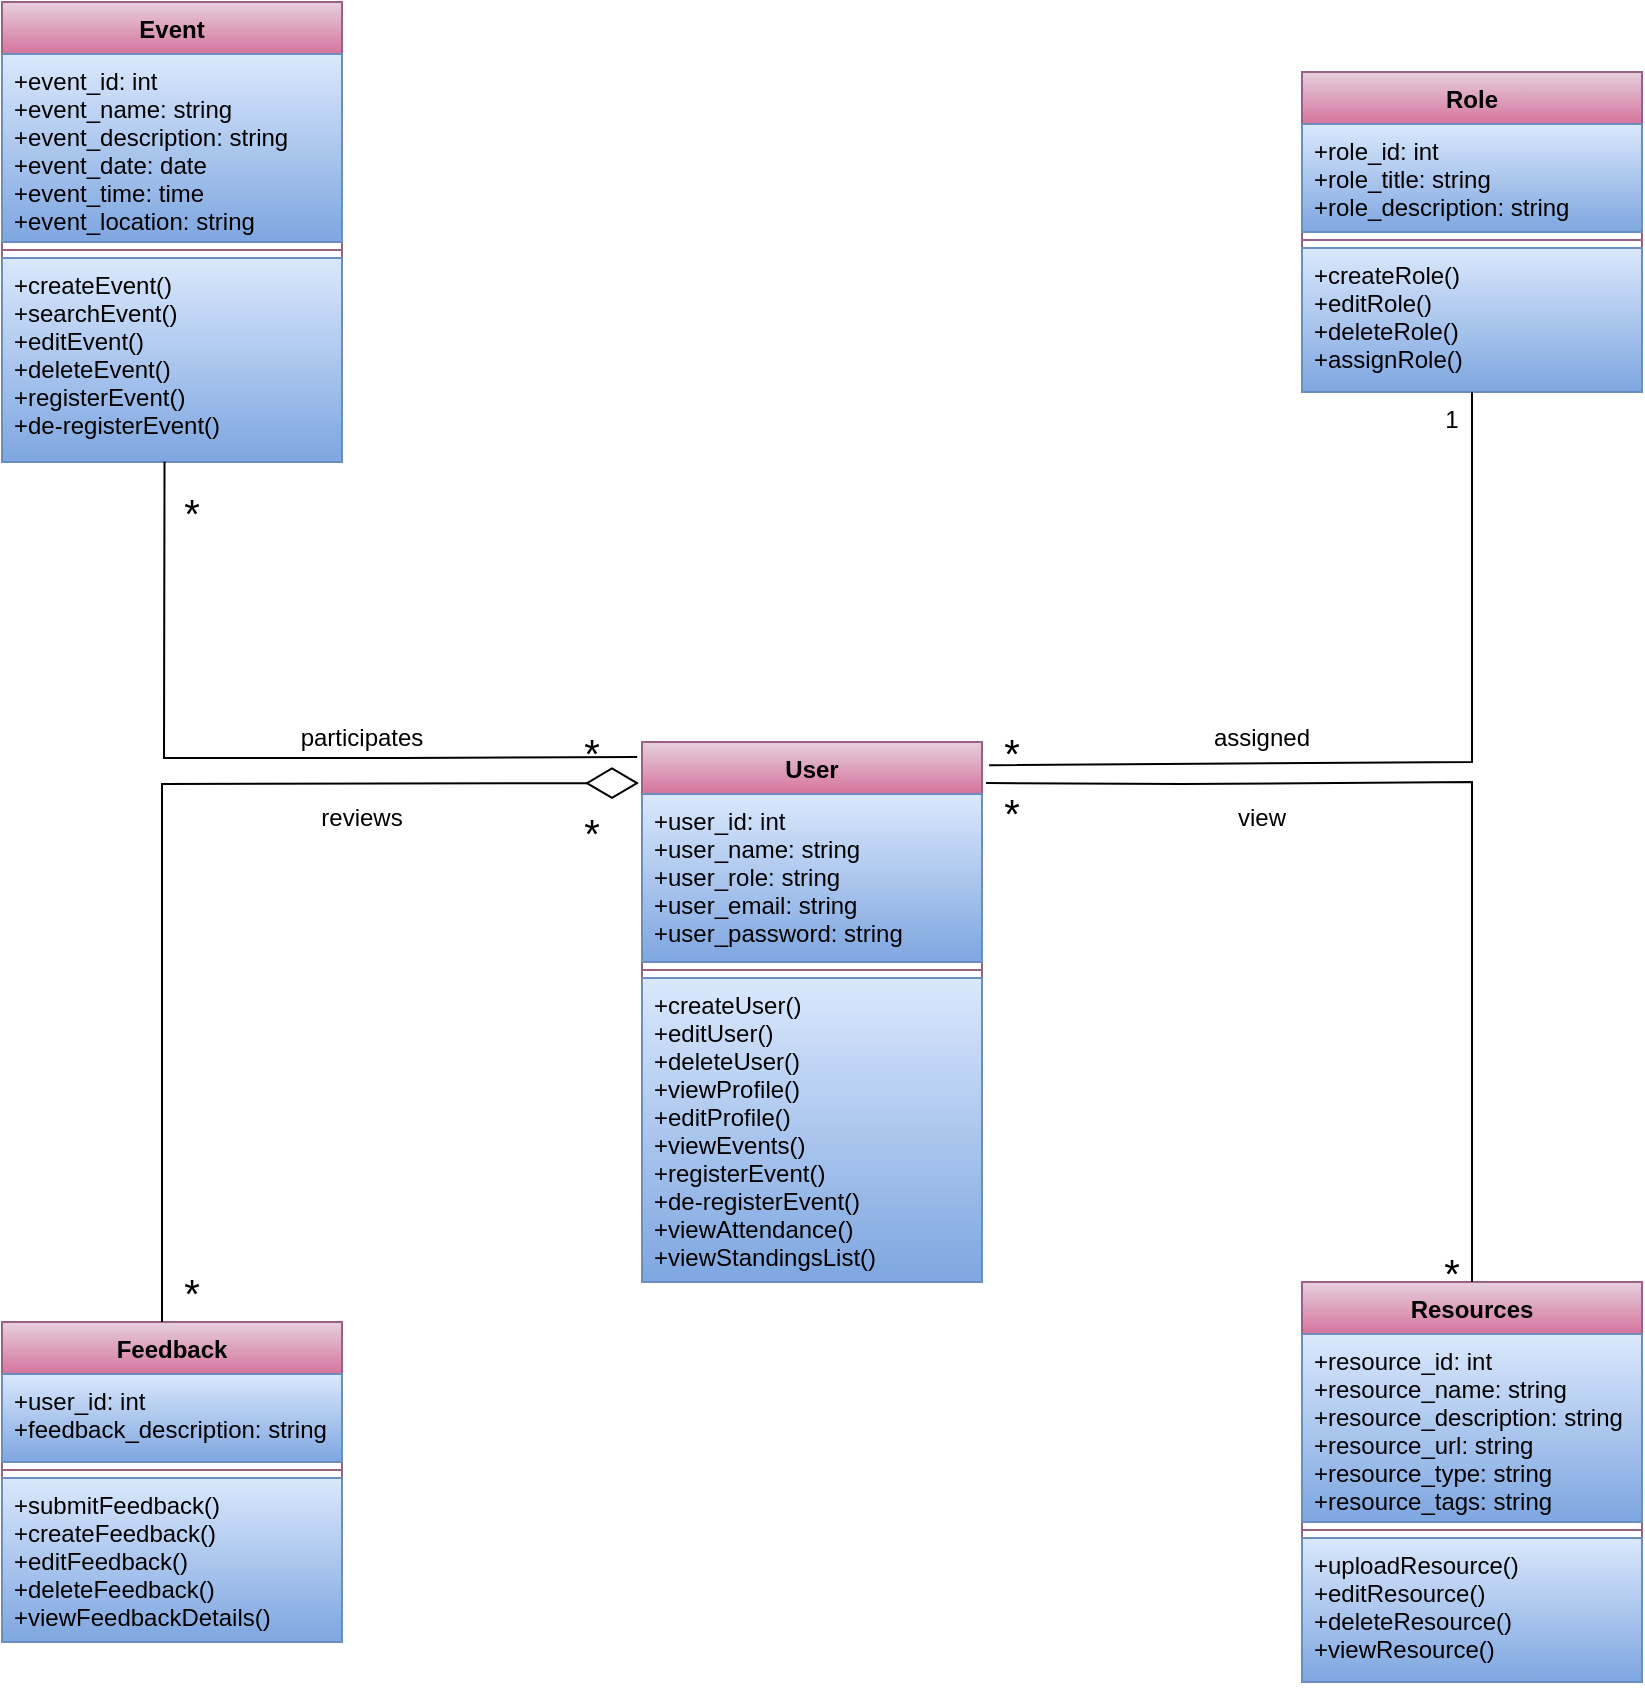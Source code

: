 <mxfile version="20.3.0" type="device"><diagram id="XL08xsfGC_VAIxM5vrXV" name="Page-1"><mxGraphModel dx="1162" dy="1683" grid="1" gridSize="10" guides="1" tooltips="1" connect="1" arrows="1" fold="1" page="1" pageScale="1" pageWidth="850" pageHeight="1100" math="0" shadow="0"><root><mxCell id="0"/><mxCell id="1" parent="0"/><mxCell id="sVsdmZSAXvLP-iZlqam1-5" value="User" style="swimlane;fontStyle=1;align=center;verticalAlign=top;childLayout=stackLayout;horizontal=1;startSize=26;horizontalStack=0;resizeParent=1;resizeParentMax=0;resizeLast=0;collapsible=1;marginBottom=0;fillColor=#e6d0de;strokeColor=#996185;gradientColor=#d5739d;" parent="1" vertex="1"><mxGeometry x="360" y="150" width="170" height="270" as="geometry"/></mxCell><mxCell id="sVsdmZSAXvLP-iZlqam1-6" value="+user_id: int&#10;+user_name: string&#10;+user_role: string&#10;+user_email: string&#10;+user_password: string" style="text;strokeColor=#6c8ebf;fillColor=#dae8fc;align=left;verticalAlign=top;spacingLeft=4;spacingRight=4;overflow=hidden;rotatable=0;points=[[0,0.5],[1,0.5]];portConstraint=eastwest;gradientColor=#7ea6e0;" parent="sVsdmZSAXvLP-iZlqam1-5" vertex="1"><mxGeometry y="26" width="170" height="84" as="geometry"/></mxCell><mxCell id="sVsdmZSAXvLP-iZlqam1-7" value="" style="line;strokeWidth=1;fillColor=none;align=left;verticalAlign=middle;spacingTop=-1;spacingLeft=3;spacingRight=3;rotatable=0;labelPosition=right;points=[];portConstraint=eastwest;strokeColor=inherit;" parent="sVsdmZSAXvLP-iZlqam1-5" vertex="1"><mxGeometry y="110" width="170" height="8" as="geometry"/></mxCell><mxCell id="sVsdmZSAXvLP-iZlqam1-8" value="+createUser()&#10;+editUser()&#10;+deleteUser()&#10;+viewProfile()&#10;+editProfile()&#10;+viewEvents()&#10;+registerEvent()&#10;+de-registerEvent()&#10;+viewAttendance()&#10;+viewStandingsList()" style="text;strokeColor=#6c8ebf;fillColor=#dae8fc;align=left;verticalAlign=top;spacingLeft=4;spacingRight=4;overflow=hidden;rotatable=0;points=[[0,0.5],[1,0.5]];portConstraint=eastwest;gradientColor=#7ea6e0;" parent="sVsdmZSAXvLP-iZlqam1-5" vertex="1"><mxGeometry y="118" width="170" height="152" as="geometry"/></mxCell><mxCell id="sVsdmZSAXvLP-iZlqam1-9" value="Event" style="swimlane;fontStyle=1;align=center;verticalAlign=top;childLayout=stackLayout;horizontal=1;startSize=26;horizontalStack=0;resizeParent=1;resizeParentMax=0;resizeLast=0;collapsible=1;marginBottom=0;fillColor=#e6d0de;strokeColor=#996185;gradientColor=#d5739d;" parent="1" vertex="1"><mxGeometry x="40" y="-220" width="170" height="230" as="geometry"/></mxCell><mxCell id="sVsdmZSAXvLP-iZlqam1-10" value="+event_id: int&#10;+event_name: string&#10;+event_description: string&#10;+event_date: date&#10;+event_time: time&#10;+event_location: string" style="text;strokeColor=#6c8ebf;fillColor=#dae8fc;align=left;verticalAlign=top;spacingLeft=4;spacingRight=4;overflow=hidden;rotatable=0;points=[[0,0.5],[1,0.5]];portConstraint=eastwest;gradientColor=#7ea6e0;" parent="sVsdmZSAXvLP-iZlqam1-9" vertex="1"><mxGeometry y="26" width="170" height="94" as="geometry"/></mxCell><mxCell id="sVsdmZSAXvLP-iZlqam1-11" value="" style="line;strokeWidth=1;fillColor=none;align=left;verticalAlign=middle;spacingTop=-1;spacingLeft=3;spacingRight=3;rotatable=0;labelPosition=right;points=[];portConstraint=eastwest;strokeColor=inherit;" parent="sVsdmZSAXvLP-iZlqam1-9" vertex="1"><mxGeometry y="120" width="170" height="8" as="geometry"/></mxCell><mxCell id="sVsdmZSAXvLP-iZlqam1-12" value="+createEvent()&#10;+searchEvent()&#10;+editEvent()&#10;+deleteEvent()&#10;+registerEvent()&#10;+de-registerEvent()" style="text;strokeColor=#6c8ebf;fillColor=#dae8fc;align=left;verticalAlign=top;spacingLeft=4;spacingRight=4;overflow=hidden;rotatable=0;points=[[0,0.5],[1,0.5]];portConstraint=eastwest;gradientColor=#7ea6e0;" parent="sVsdmZSAXvLP-iZlqam1-9" vertex="1"><mxGeometry y="128" width="170" height="102" as="geometry"/></mxCell><mxCell id="sVsdmZSAXvLP-iZlqam1-17" value="Resources" style="swimlane;fontStyle=1;align=center;verticalAlign=top;childLayout=stackLayout;horizontal=1;startSize=26;horizontalStack=0;resizeParent=1;resizeParentMax=0;resizeLast=0;collapsible=1;marginBottom=0;fillColor=#e6d0de;strokeColor=#996185;gradientColor=#d5739d;" parent="1" vertex="1"><mxGeometry x="690" y="420" width="170" height="200" as="geometry"/></mxCell><mxCell id="sVsdmZSAXvLP-iZlqam1-18" value="+resource_id: int&#10;+resource_name: string&#10;+resource_description: string&#10;+resource_url: string&#10;+resource_type: string&#10;+resource_tags: string" style="text;strokeColor=#6c8ebf;fillColor=#dae8fc;align=left;verticalAlign=top;spacingLeft=4;spacingRight=4;overflow=hidden;rotatable=0;points=[[0,0.5],[1,0.5]];portConstraint=eastwest;gradientColor=#7ea6e0;" parent="sVsdmZSAXvLP-iZlqam1-17" vertex="1"><mxGeometry y="26" width="170" height="94" as="geometry"/></mxCell><mxCell id="sVsdmZSAXvLP-iZlqam1-19" value="" style="line;strokeWidth=1;fillColor=none;align=left;verticalAlign=middle;spacingTop=-1;spacingLeft=3;spacingRight=3;rotatable=0;labelPosition=right;points=[];portConstraint=eastwest;strokeColor=inherit;" parent="sVsdmZSAXvLP-iZlqam1-17" vertex="1"><mxGeometry y="120" width="170" height="8" as="geometry"/></mxCell><mxCell id="sVsdmZSAXvLP-iZlqam1-20" value="+uploadResource()&#10;+editResource()&#10;+deleteResource()&#10;+viewResource()" style="text;strokeColor=#6c8ebf;fillColor=#dae8fc;align=left;verticalAlign=top;spacingLeft=4;spacingRight=4;overflow=hidden;rotatable=0;points=[[0,0.5],[1,0.5]];portConstraint=eastwest;gradientColor=#7ea6e0;" parent="sVsdmZSAXvLP-iZlqam1-17" vertex="1"><mxGeometry y="128" width="170" height="72" as="geometry"/></mxCell><mxCell id="sVsdmZSAXvLP-iZlqam1-25" value="Feedback" style="swimlane;fontStyle=1;align=center;verticalAlign=top;childLayout=stackLayout;horizontal=1;startSize=26;horizontalStack=0;resizeParent=1;resizeParentMax=0;resizeLast=0;collapsible=1;marginBottom=0;fillColor=#e6d0de;strokeColor=#996185;gradientColor=#d5739d;" parent="1" vertex="1"><mxGeometry x="40" y="440" width="170" height="160" as="geometry"/></mxCell><mxCell id="sVsdmZSAXvLP-iZlqam1-26" value="+user_id: int&#10;+feedback_description: string" style="text;strokeColor=#6c8ebf;fillColor=#dae8fc;align=left;verticalAlign=top;spacingLeft=4;spacingRight=4;overflow=hidden;rotatable=0;points=[[0,0.5],[1,0.5]];portConstraint=eastwest;gradientColor=#7ea6e0;" parent="sVsdmZSAXvLP-iZlqam1-25" vertex="1"><mxGeometry y="26" width="170" height="44" as="geometry"/></mxCell><mxCell id="sVsdmZSAXvLP-iZlqam1-27" value="" style="line;strokeWidth=1;fillColor=none;align=left;verticalAlign=middle;spacingTop=-1;spacingLeft=3;spacingRight=3;rotatable=0;labelPosition=right;points=[];portConstraint=eastwest;strokeColor=inherit;" parent="sVsdmZSAXvLP-iZlqam1-25" vertex="1"><mxGeometry y="70" width="170" height="8" as="geometry"/></mxCell><mxCell id="sVsdmZSAXvLP-iZlqam1-28" value="+submitFeedback()&#10;+createFeedback()&#10;+editFeedback()&#10;+deleteFeedback()&#10;+viewFeedbackDetails()" style="text;strokeColor=#6c8ebf;fillColor=#dae8fc;align=left;verticalAlign=top;spacingLeft=4;spacingRight=4;overflow=hidden;rotatable=0;points=[[0,0.5],[1,0.5]];portConstraint=eastwest;gradientColor=#7ea6e0;" parent="sVsdmZSAXvLP-iZlqam1-25" vertex="1"><mxGeometry y="78" width="170" height="82" as="geometry"/></mxCell><mxCell id="sVsdmZSAXvLP-iZlqam1-29" value="Role" style="swimlane;fontStyle=1;align=center;verticalAlign=top;childLayout=stackLayout;horizontal=1;startSize=26;horizontalStack=0;resizeParent=1;resizeParentMax=0;resizeLast=0;collapsible=1;marginBottom=0;fillColor=#e6d0de;strokeColor=#996185;gradientColor=#d5739d;" parent="1" vertex="1"><mxGeometry x="690" y="-185" width="170" height="160" as="geometry"/></mxCell><mxCell id="sVsdmZSAXvLP-iZlqam1-30" value="+role_id: int&#10;+role_title: string&#10;+role_description: string" style="text;strokeColor=#6c8ebf;fillColor=#dae8fc;align=left;verticalAlign=top;spacingLeft=4;spacingRight=4;overflow=hidden;rotatable=0;points=[[0,0.5],[1,0.5]];portConstraint=eastwest;gradientColor=#7ea6e0;" parent="sVsdmZSAXvLP-iZlqam1-29" vertex="1"><mxGeometry y="26" width="170" height="54" as="geometry"/></mxCell><mxCell id="sVsdmZSAXvLP-iZlqam1-31" value="" style="line;strokeWidth=1;fillColor=none;align=left;verticalAlign=middle;spacingTop=-1;spacingLeft=3;spacingRight=3;rotatable=0;labelPosition=right;points=[];portConstraint=eastwest;strokeColor=inherit;" parent="sVsdmZSAXvLP-iZlqam1-29" vertex="1"><mxGeometry y="80" width="170" height="8" as="geometry"/></mxCell><mxCell id="sVsdmZSAXvLP-iZlqam1-32" value="+createRole()&#10;+editRole()&#10;+deleteRole()&#10;+assignRole()" style="text;strokeColor=#6c8ebf;fillColor=#dae8fc;align=left;verticalAlign=top;spacingLeft=4;spacingRight=4;overflow=hidden;rotatable=0;points=[[0,0.5],[1,0.5]];portConstraint=eastwest;gradientColor=#7ea6e0;" parent="sVsdmZSAXvLP-iZlqam1-29" vertex="1"><mxGeometry y="88" width="170" height="72" as="geometry"/></mxCell><mxCell id="SaP076cdi0vkJOhUIabf-15" value="" style="endArrow=diamondThin;endFill=0;endSize=24;html=1;rounded=0;entryX=-0.009;entryY=0.076;entryDx=0;entryDy=0;entryPerimeter=0;" parent="1" target="sVsdmZSAXvLP-iZlqam1-5" edge="1"><mxGeometry width="160" relative="1" as="geometry"><mxPoint x="120" y="440" as="sourcePoint"/><mxPoint x="520" y="290" as="targetPoint"/><Array as="points"><mxPoint x="120" y="171"/></Array></mxGeometry></mxCell><mxCell id="SaP076cdi0vkJOhUIabf-19" value="" style="endArrow=none;html=1;rounded=0;exitX=1.012;exitY=0.076;exitDx=0;exitDy=0;exitPerimeter=0;entryX=0.5;entryY=0;entryDx=0;entryDy=0;" parent="1" source="sVsdmZSAXvLP-iZlqam1-5" target="sVsdmZSAXvLP-iZlqam1-17" edge="1"><mxGeometry width="50" height="50" relative="1" as="geometry"><mxPoint x="410" y="310" as="sourcePoint"/><mxPoint x="810" y="370" as="targetPoint"/><Array as="points"><mxPoint x="630" y="171"/><mxPoint x="775" y="170"/></Array></mxGeometry></mxCell><mxCell id="SaP076cdi0vkJOhUIabf-21" value="" style="endArrow=none;html=1;rounded=0;entryX=0.5;entryY=1;entryDx=0;entryDy=0;exitX=1.021;exitY=0.043;exitDx=0;exitDy=0;exitPerimeter=0;" parent="1" source="sVsdmZSAXvLP-iZlqam1-5" target="sVsdmZSAXvLP-iZlqam1-29" edge="1"><mxGeometry width="50" height="50" relative="1" as="geometry"><mxPoint x="410" y="110" as="sourcePoint"/><mxPoint x="460" y="60" as="targetPoint"/><Array as="points"><mxPoint x="775" y="160"/></Array></mxGeometry></mxCell><mxCell id="SaP076cdi0vkJOhUIabf-22" value="" style="endArrow=none;html=1;rounded=0;entryX=-0.014;entryY=0.028;entryDx=0;entryDy=0;entryPerimeter=0;exitX=0.478;exitY=0.997;exitDx=0;exitDy=0;exitPerimeter=0;" parent="1" source="sVsdmZSAXvLP-iZlqam1-12" target="sVsdmZSAXvLP-iZlqam1-5" edge="1"><mxGeometry width="50" height="50" relative="1" as="geometry"><mxPoint y="30" as="sourcePoint"/><mxPoint x="350" y="140" as="targetPoint"/><Array as="points"><mxPoint x="121" y="158"/><mxPoint x="240" y="158"/></Array></mxGeometry></mxCell><mxCell id="90qwJ54aqSCw-u_Mze5y-2" value="&lt;font style=&quot;font-size: 20px;&quot;&gt;*&lt;/font&gt;" style="text;html=1;strokeColor=none;fillColor=none;align=center;verticalAlign=middle;whiteSpace=wrap;rounded=0;" parent="1" vertex="1"><mxGeometry x="515" y="140" width="60" height="30" as="geometry"/></mxCell><mxCell id="90qwJ54aqSCw-u_Mze5y-3" value="&lt;font style=&quot;font-size: 12px;&quot;&gt;assigned&lt;/font&gt;" style="text;html=1;strokeColor=none;fillColor=none;align=center;verticalAlign=middle;whiteSpace=wrap;rounded=0;fontSize=22;" parent="1" vertex="1"><mxGeometry x="640" y="130" width="60" height="30" as="geometry"/></mxCell><mxCell id="90qwJ54aqSCw-u_Mze5y-4" value="&lt;font style=&quot;font-size: 12px;&quot;&gt;reviews&lt;/font&gt;" style="text;html=1;strokeColor=none;fillColor=none;align=center;verticalAlign=middle;whiteSpace=wrap;rounded=0;fontSize=22;" parent="1" vertex="1"><mxGeometry x="190" y="170" width="60" height="30" as="geometry"/></mxCell><mxCell id="90qwJ54aqSCw-u_Mze5y-5" value="&lt;font style=&quot;font-size: 12px;&quot;&gt;view&lt;/font&gt;" style="text;html=1;strokeColor=none;fillColor=none;align=center;verticalAlign=middle;whiteSpace=wrap;rounded=0;fontSize=22;" parent="1" vertex="1"><mxGeometry x="640" y="170" width="60" height="30" as="geometry"/></mxCell><mxCell id="90qwJ54aqSCw-u_Mze5y-6" value="&lt;font style=&quot;font-size: 12px;&quot;&gt;participates&lt;/font&gt;" style="text;html=1;strokeColor=none;fillColor=none;align=center;verticalAlign=middle;whiteSpace=wrap;rounded=0;fontSize=22;" parent="1" vertex="1"><mxGeometry x="190" y="130" width="60" height="30" as="geometry"/></mxCell><mxCell id="90qwJ54aqSCw-u_Mze5y-15" value="&lt;font style=&quot;font-size: 20px;&quot;&gt;*&lt;/font&gt;" style="text;html=1;strokeColor=none;fillColor=none;align=center;verticalAlign=middle;whiteSpace=wrap;rounded=0;" parent="1" vertex="1"><mxGeometry x="750" y="400" width="30" height="30" as="geometry"/></mxCell><mxCell id="90qwJ54aqSCw-u_Mze5y-17" value="&lt;font style=&quot;font-size: 20px;&quot;&gt;*&lt;/font&gt;" style="text;html=1;strokeColor=none;fillColor=none;align=center;verticalAlign=middle;whiteSpace=wrap;rounded=0;" parent="1" vertex="1"><mxGeometry x="530" y="170" width="30" height="30" as="geometry"/></mxCell><mxCell id="90qwJ54aqSCw-u_Mze5y-20" value="&lt;font style=&quot;font-size: 20px;&quot;&gt;*&lt;/font&gt;" style="text;html=1;strokeColor=none;fillColor=none;align=center;verticalAlign=middle;whiteSpace=wrap;rounded=0;" parent="1" vertex="1"><mxGeometry x="120" y="20" width="30" height="30" as="geometry"/></mxCell><mxCell id="90qwJ54aqSCw-u_Mze5y-21" value="&lt;font style=&quot;font-size: 20px;&quot;&gt;*&lt;/font&gt;" style="text;html=1;strokeColor=none;fillColor=none;align=center;verticalAlign=middle;whiteSpace=wrap;rounded=0;" parent="1" vertex="1"><mxGeometry x="320" y="140" width="30" height="30" as="geometry"/></mxCell><mxCell id="90qwJ54aqSCw-u_Mze5y-24" value="&lt;font style=&quot;font-size: 12px;&quot;&gt;1&lt;/font&gt;" style="text;html=1;strokeColor=none;fillColor=none;align=center;verticalAlign=middle;whiteSpace=wrap;rounded=0;fontSize=20;" parent="1" vertex="1"><mxGeometry x="750" y="-30" width="30" height="30" as="geometry"/></mxCell><mxCell id="90qwJ54aqSCw-u_Mze5y-25" value="&lt;font style=&quot;font-size: 20px;&quot;&gt;*&lt;/font&gt;" style="text;html=1;strokeColor=none;fillColor=none;align=center;verticalAlign=middle;whiteSpace=wrap;rounded=0;" parent="1" vertex="1"><mxGeometry x="320" y="180" width="30" height="30" as="geometry"/></mxCell><mxCell id="90qwJ54aqSCw-u_Mze5y-28" value="&lt;font style=&quot;font-size: 20px;&quot;&gt;*&lt;/font&gt;" style="text;html=1;strokeColor=none;fillColor=none;align=center;verticalAlign=middle;whiteSpace=wrap;rounded=0;" parent="1" vertex="1"><mxGeometry x="120" y="410" width="30" height="30" as="geometry"/></mxCell></root></mxGraphModel></diagram></mxfile>